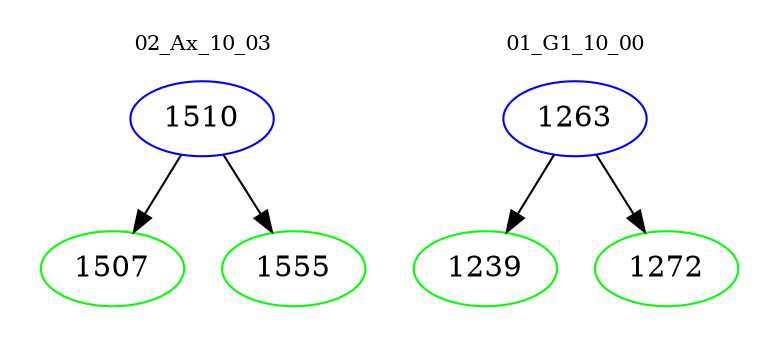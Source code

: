 digraph{
subgraph cluster_0 {
color = white
label = "02_Ax_10_03";
fontsize=10;
T0_1510 [label="1510", color="blue"]
T0_1510 -> T0_1507 [color="black"]
T0_1507 [label="1507", color="green"]
T0_1510 -> T0_1555 [color="black"]
T0_1555 [label="1555", color="green"]
}
subgraph cluster_1 {
color = white
label = "01_G1_10_00";
fontsize=10;
T1_1263 [label="1263", color="blue"]
T1_1263 -> T1_1239 [color="black"]
T1_1239 [label="1239", color="green"]
T1_1263 -> T1_1272 [color="black"]
T1_1272 [label="1272", color="green"]
}
}
